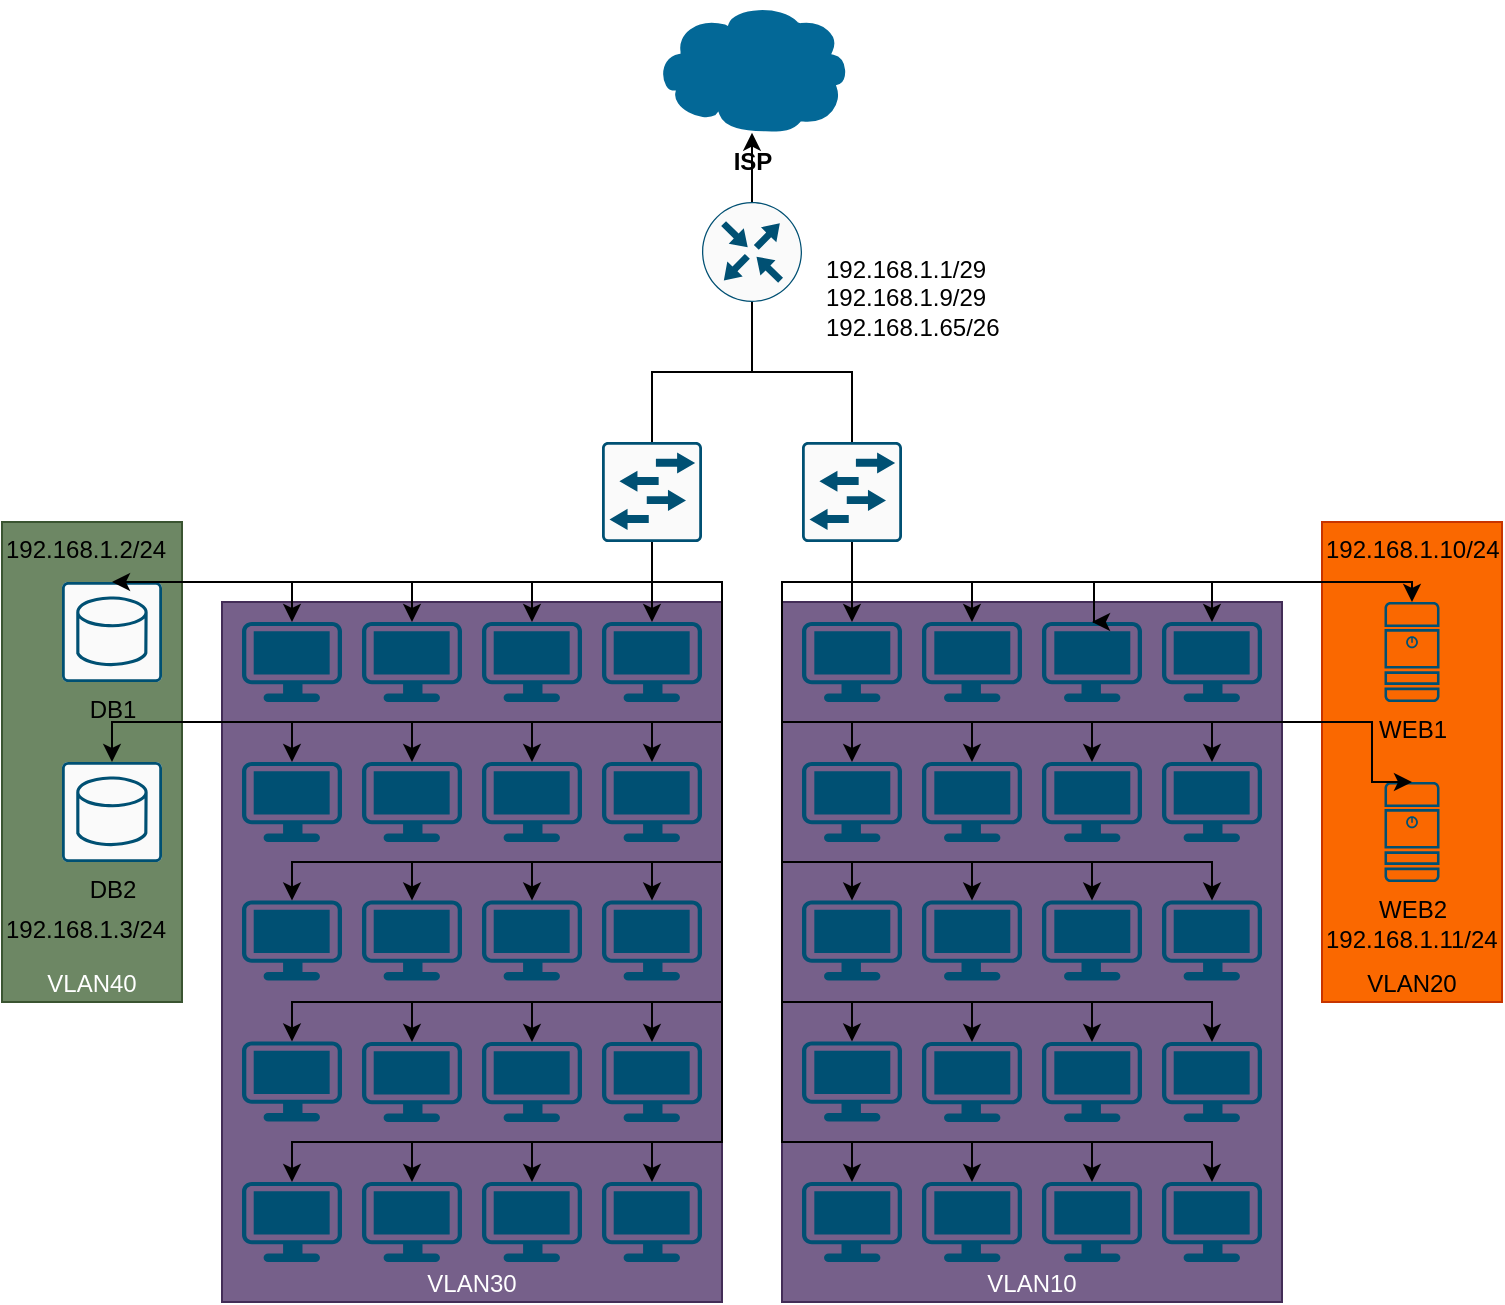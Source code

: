 <mxfile version="24.8.6">
  <diagram name="Страница — 1" id="IFkf7Dg4jp8gj-BHcVzv">
    <mxGraphModel dx="1404" dy="765" grid="1" gridSize="10" guides="1" tooltips="1" connect="1" arrows="1" fold="1" page="1" pageScale="1" pageWidth="827" pageHeight="1169" math="0" shadow="0">
      <root>
        <mxCell id="0" />
        <mxCell id="1" parent="0" />
        <mxCell id="8YlUr7RpTHdSahh0esPy-141" value="&lt;div&gt;&lt;br&gt;&lt;/div&gt;&lt;div&gt;&lt;br&gt;&lt;/div&gt;&lt;div&gt;&lt;br&gt;&lt;/div&gt;&lt;div&gt;VLAN30&lt;br&gt;&lt;/div&gt;" style="whiteSpace=wrap;html=1;fillColor=#76608a;strokeColor=#432D57;fontColor=#ffffff;verticalAlign=bottom;" vertex="1" parent="1">
          <mxGeometry x="140" y="450" width="250" height="350" as="geometry" />
        </mxCell>
        <mxCell id="8YlUr7RpTHdSahh0esPy-138" value="&lt;div&gt;&lt;br&gt;&lt;/div&gt;&lt;div&gt;&lt;br&gt;&lt;/div&gt;&lt;div&gt;&lt;br&gt;&lt;/div&gt;&lt;div&gt;VLAN10&lt;br&gt;&lt;/div&gt;" style="whiteSpace=wrap;html=1;fillColor=#76608a;strokeColor=#432D57;fontColor=#ffffff;verticalAlign=bottom;" vertex="1" parent="1">
          <mxGeometry x="420" y="450" width="250" height="350" as="geometry" />
        </mxCell>
        <mxCell id="8YlUr7RpTHdSahh0esPy-137" value="&lt;div&gt;&lt;br&gt;&lt;/div&gt;&lt;div&gt;&lt;br&gt;&lt;/div&gt;&lt;div&gt;&lt;br&gt;&lt;/div&gt;&lt;div&gt;VLAN40&lt;br&gt;&lt;/div&gt;" style="whiteSpace=wrap;html=1;fillColor=#6d8764;strokeColor=#3A5431;fontColor=#ffffff;verticalAlign=bottom;" vertex="1" parent="1">
          <mxGeometry x="30" y="410" width="90" height="240" as="geometry" />
        </mxCell>
        <mxCell id="8YlUr7RpTHdSahh0esPy-133" value="&lt;div&gt;&lt;br&gt;&lt;/div&gt;&lt;div&gt;&lt;br&gt;&lt;/div&gt;&lt;div&gt;&lt;br&gt;&lt;/div&gt;&lt;div&gt;VLAN20&lt;br&gt;&lt;/div&gt;" style="whiteSpace=wrap;html=1;fillColor=#fa6800;strokeColor=#C73500;fontColor=#000000;verticalAlign=bottom;" vertex="1" parent="1">
          <mxGeometry x="690" y="410" width="90" height="240" as="geometry" />
        </mxCell>
        <mxCell id="8YlUr7RpTHdSahh0esPy-1" value="" style="sketch=0;points=[[0.015,0.015,0],[0.985,0.015,0],[0.985,0.985,0],[0.015,0.985,0],[0.25,0,0],[0.5,0,0],[0.75,0,0],[1,0.25,0],[1,0.5,0],[1,0.75,0],[0.75,1,0],[0.5,1,0],[0.25,1,0],[0,0.75,0],[0,0.5,0],[0,0.25,0]];verticalLabelPosition=bottom;html=1;verticalAlign=top;aspect=fixed;align=center;pointerEvents=1;shape=mxgraph.cisco19.rect;prIcon=l2_switch;fillColor=#FAFAFA;strokeColor=#005073;" vertex="1" parent="1">
          <mxGeometry x="330" y="370" width="50" height="50" as="geometry" />
        </mxCell>
        <mxCell id="8YlUr7RpTHdSahh0esPy-3" value="" style="sketch=0;points=[[0.5,0,0],[1,0.5,0],[0.5,1,0],[0,0.5,0],[0.145,0.145,0],[0.856,0.145,0],[0.855,0.856,0],[0.145,0.855,0]];verticalLabelPosition=bottom;html=1;verticalAlign=top;aspect=fixed;align=center;pointerEvents=1;shape=mxgraph.cisco19.rect;prIcon=router;fillColor=#FAFAFA;strokeColor=#005073;" vertex="1" parent="1">
          <mxGeometry x="380" y="250" width="50" height="50" as="geometry" />
        </mxCell>
        <mxCell id="8YlUr7RpTHdSahh0esPy-4" value="DB2" style="sketch=0;points=[[0.015,0.015,0],[0.985,0.015,0],[0.985,0.985,0],[0.015,0.985,0],[0.25,0,0],[0.5,0,0],[0.75,0,0],[1,0.25,0],[1,0.5,0],[1,0.75,0],[0.75,1,0],[0.5,1,0],[0.25,1,0],[0,0.75,0],[0,0.5,0],[0,0.25,0]];verticalLabelPosition=bottom;html=1;verticalAlign=top;aspect=fixed;align=center;pointerEvents=1;shape=mxgraph.cisco19.rect;prIcon=database_relational;fillColor=#FAFAFA;strokeColor=#005073;" vertex="1" parent="1">
          <mxGeometry x="60" y="530" width="50" height="50" as="geometry" />
        </mxCell>
        <mxCell id="8YlUr7RpTHdSahh0esPy-5" value="DB1" style="sketch=0;points=[[0.015,0.015,0],[0.985,0.015,0],[0.985,0.985,0],[0.015,0.985,0],[0.25,0,0],[0.5,0,0],[0.75,0,0],[1,0.25,0],[1,0.5,0],[1,0.75,0],[0.75,1,0],[0.5,1,0],[0.25,1,0],[0,0.75,0],[0,0.5,0],[0,0.25,0]];verticalLabelPosition=bottom;html=1;verticalAlign=top;aspect=fixed;align=center;pointerEvents=1;shape=mxgraph.cisco19.rect;prIcon=database_relational;fillColor=#FAFAFA;strokeColor=#005073;" vertex="1" parent="1">
          <mxGeometry x="60" y="440" width="50" height="50" as="geometry" />
        </mxCell>
        <mxCell id="8YlUr7RpTHdSahh0esPy-6" value="WEB1" style="sketch=0;points=[[0.015,0.015,0],[0.985,0.015,0],[0.985,0.985,0],[0.015,0.985,0],[0.25,0,0],[0.5,0,0],[0.75,0,0],[1,0.25,0],[1,0.5,0],[1,0.75,0],[0.75,1,0],[0.5,1,0],[0.25,1,0],[0,0.75,0],[0,0.5,0],[0,0.25,0]];verticalLabelPosition=bottom;html=1;verticalAlign=top;aspect=fixed;align=center;pointerEvents=1;shape=mxgraph.cisco19.server;fillColor=#005073;strokeColor=none;" vertex="1" parent="1">
          <mxGeometry x="721.25" y="450" width="27.5" height="50" as="geometry" />
        </mxCell>
        <mxCell id="8YlUr7RpTHdSahh0esPy-7" value="WEB2" style="sketch=0;points=[[0.015,0.015,0],[0.985,0.015,0],[0.985,0.985,0],[0.015,0.985,0],[0.25,0,0],[0.5,0,0],[0.75,0,0],[1,0.25,0],[1,0.5,0],[1,0.75,0],[0.75,1,0],[0.5,1,0],[0.25,1,0],[0,0.75,0],[0,0.5,0],[0,0.25,0]];verticalLabelPosition=bottom;html=1;verticalAlign=top;aspect=fixed;align=center;pointerEvents=1;shape=mxgraph.cisco19.server;fillColor=#005073;strokeColor=none;" vertex="1" parent="1">
          <mxGeometry x="721.25" y="540" width="27.5" height="50" as="geometry" />
        </mxCell>
        <mxCell id="8YlUr7RpTHdSahh0esPy-8" value="" style="points=[[0.03,0.03,0],[0.5,0,0],[0.97,0.03,0],[1,0.4,0],[0.97,0.745,0],[0.5,1,0],[0.03,0.745,0],[0,0.4,0]];verticalLabelPosition=bottom;sketch=0;html=1;verticalAlign=top;aspect=fixed;align=center;pointerEvents=1;shape=mxgraph.cisco19.workstation;fillColor=#005073;strokeColor=none;" vertex="1" parent="1">
          <mxGeometry x="330" y="460" width="50" height="40" as="geometry" />
        </mxCell>
        <mxCell id="8YlUr7RpTHdSahh0esPy-9" value="" style="points=[[0.03,0.03,0],[0.5,0,0],[0.97,0.03,0],[1,0.4,0],[0.97,0.745,0],[0.5,1,0],[0.03,0.745,0],[0,0.4,0]];verticalLabelPosition=bottom;sketch=0;html=1;verticalAlign=top;aspect=fixed;align=center;pointerEvents=1;shape=mxgraph.cisco19.workstation;fillColor=#005073;strokeColor=none;" vertex="1" parent="1">
          <mxGeometry x="330" y="530" width="50" height="40" as="geometry" />
        </mxCell>
        <mxCell id="8YlUr7RpTHdSahh0esPy-10" value="" style="points=[[0.03,0.03,0],[0.5,0,0],[0.97,0.03,0],[1,0.4,0],[0.97,0.745,0],[0.5,1,0],[0.03,0.745,0],[0,0.4,0]];verticalLabelPosition=bottom;sketch=0;html=1;verticalAlign=top;aspect=fixed;align=center;pointerEvents=1;shape=mxgraph.cisco19.workstation;fillColor=#005073;strokeColor=none;" vertex="1" parent="1">
          <mxGeometry x="330" y="599.25" width="50" height="40" as="geometry" />
        </mxCell>
        <mxCell id="8YlUr7RpTHdSahh0esPy-11" value="" style="points=[[0.03,0.03,0],[0.5,0,0],[0.97,0.03,0],[1,0.4,0],[0.97,0.745,0],[0.5,1,0],[0.03,0.745,0],[0,0.4,0]];verticalLabelPosition=bottom;sketch=0;html=1;verticalAlign=top;aspect=fixed;align=center;pointerEvents=1;shape=mxgraph.cisco19.workstation;fillColor=#005073;strokeColor=none;" vertex="1" parent="1">
          <mxGeometry x="330" y="670" width="50" height="40" as="geometry" />
        </mxCell>
        <mxCell id="8YlUr7RpTHdSahh0esPy-12" value="" style="points=[[0.03,0.03,0],[0.5,0,0],[0.97,0.03,0],[1,0.4,0],[0.97,0.745,0],[0.5,1,0],[0.03,0.745,0],[0,0.4,0]];verticalLabelPosition=bottom;sketch=0;html=1;verticalAlign=top;aspect=fixed;align=center;pointerEvents=1;shape=mxgraph.cisco19.workstation;fillColor=#005073;strokeColor=none;" vertex="1" parent="1">
          <mxGeometry x="270" y="460" width="50" height="40" as="geometry" />
        </mxCell>
        <mxCell id="8YlUr7RpTHdSahh0esPy-13" value="" style="points=[[0.03,0.03,0],[0.5,0,0],[0.97,0.03,0],[1,0.4,0],[0.97,0.745,0],[0.5,1,0],[0.03,0.745,0],[0,0.4,0]];verticalLabelPosition=bottom;sketch=0;html=1;verticalAlign=top;aspect=fixed;align=center;pointerEvents=1;shape=mxgraph.cisco19.workstation;fillColor=#005073;strokeColor=none;" vertex="1" parent="1">
          <mxGeometry x="270" y="530" width="50" height="40" as="geometry" />
        </mxCell>
        <mxCell id="8YlUr7RpTHdSahh0esPy-14" value="" style="points=[[0.03,0.03,0],[0.5,0,0],[0.97,0.03,0],[1,0.4,0],[0.97,0.745,0],[0.5,1,0],[0.03,0.745,0],[0,0.4,0]];verticalLabelPosition=bottom;sketch=0;html=1;verticalAlign=top;aspect=fixed;align=center;pointerEvents=1;shape=mxgraph.cisco19.workstation;fillColor=#005073;strokeColor=none;" vertex="1" parent="1">
          <mxGeometry x="270" y="599.25" width="50" height="40" as="geometry" />
        </mxCell>
        <mxCell id="8YlUr7RpTHdSahh0esPy-15" value="" style="points=[[0.03,0.03,0],[0.5,0,0],[0.97,0.03,0],[1,0.4,0],[0.97,0.745,0],[0.5,1,0],[0.03,0.745,0],[0,0.4,0]];verticalLabelPosition=bottom;sketch=0;html=1;verticalAlign=top;aspect=fixed;align=center;pointerEvents=1;shape=mxgraph.cisco19.workstation;fillColor=#005073;strokeColor=none;" vertex="1" parent="1">
          <mxGeometry x="270" y="670" width="50" height="40" as="geometry" />
        </mxCell>
        <mxCell id="8YlUr7RpTHdSahh0esPy-16" value="" style="points=[[0.03,0.03,0],[0.5,0,0],[0.97,0.03,0],[1,0.4,0],[0.97,0.745,0],[0.5,1,0],[0.03,0.745,0],[0,0.4,0]];verticalLabelPosition=bottom;sketch=0;html=1;verticalAlign=top;aspect=fixed;align=center;pointerEvents=1;shape=mxgraph.cisco19.workstation;fillColor=#005073;strokeColor=none;" vertex="1" parent="1">
          <mxGeometry x="210" y="460" width="50" height="40" as="geometry" />
        </mxCell>
        <mxCell id="8YlUr7RpTHdSahh0esPy-17" value="" style="points=[[0.03,0.03,0],[0.5,0,0],[0.97,0.03,0],[1,0.4,0],[0.97,0.745,0],[0.5,1,0],[0.03,0.745,0],[0,0.4,0]];verticalLabelPosition=bottom;sketch=0;html=1;verticalAlign=top;aspect=fixed;align=center;pointerEvents=1;shape=mxgraph.cisco19.workstation;fillColor=#005073;strokeColor=none;" vertex="1" parent="1">
          <mxGeometry x="210" y="530" width="50" height="40" as="geometry" />
        </mxCell>
        <mxCell id="8YlUr7RpTHdSahh0esPy-18" value="" style="points=[[0.03,0.03,0],[0.5,0,0],[0.97,0.03,0],[1,0.4,0],[0.97,0.745,0],[0.5,1,0],[0.03,0.745,0],[0,0.4,0]];verticalLabelPosition=bottom;sketch=0;html=1;verticalAlign=top;aspect=fixed;align=center;pointerEvents=1;shape=mxgraph.cisco19.workstation;fillColor=#005073;strokeColor=none;" vertex="1" parent="1">
          <mxGeometry x="210" y="599.25" width="50" height="40" as="geometry" />
        </mxCell>
        <mxCell id="8YlUr7RpTHdSahh0esPy-19" value="" style="points=[[0.03,0.03,0],[0.5,0,0],[0.97,0.03,0],[1,0.4,0],[0.97,0.745,0],[0.5,1,0],[0.03,0.745,0],[0,0.4,0]];verticalLabelPosition=bottom;sketch=0;html=1;verticalAlign=top;aspect=fixed;align=center;pointerEvents=1;shape=mxgraph.cisco19.workstation;fillColor=#005073;strokeColor=none;" vertex="1" parent="1">
          <mxGeometry x="210" y="670" width="50" height="40" as="geometry" />
        </mxCell>
        <mxCell id="8YlUr7RpTHdSahh0esPy-20" value="" style="points=[[0.03,0.03,0],[0.5,0,0],[0.97,0.03,0],[1,0.4,0],[0.97,0.745,0],[0.5,1,0],[0.03,0.745,0],[0,0.4,0]];verticalLabelPosition=bottom;sketch=0;html=1;verticalAlign=top;aspect=fixed;align=center;pointerEvents=1;shape=mxgraph.cisco19.workstation;fillColor=#005073;strokeColor=none;" vertex="1" parent="1">
          <mxGeometry x="330" y="740" width="50" height="40" as="geometry" />
        </mxCell>
        <mxCell id="8YlUr7RpTHdSahh0esPy-21" value="" style="points=[[0.03,0.03,0],[0.5,0,0],[0.97,0.03,0],[1,0.4,0],[0.97,0.745,0],[0.5,1,0],[0.03,0.745,0],[0,0.4,0]];verticalLabelPosition=bottom;sketch=0;html=1;verticalAlign=top;aspect=fixed;align=center;pointerEvents=1;shape=mxgraph.cisco19.workstation;fillColor=#005073;strokeColor=none;" vertex="1" parent="1">
          <mxGeometry x="150" y="530" width="50" height="40" as="geometry" />
        </mxCell>
        <mxCell id="8YlUr7RpTHdSahh0esPy-24" value="" style="points=[[0.03,0.03,0],[0.5,0,0],[0.97,0.03,0],[1,0.4,0],[0.97,0.745,0],[0.5,1,0],[0.03,0.745,0],[0,0.4,0]];verticalLabelPosition=bottom;sketch=0;html=1;verticalAlign=top;aspect=fixed;align=center;pointerEvents=1;shape=mxgraph.cisco19.workstation;fillColor=#005073;strokeColor=none;" vertex="1" parent="1">
          <mxGeometry x="270" y="740" width="50" height="40" as="geometry" />
        </mxCell>
        <mxCell id="8YlUr7RpTHdSahh0esPy-25" value="" style="points=[[0.03,0.03,0],[0.5,0,0],[0.97,0.03,0],[1,0.4,0],[0.97,0.745,0],[0.5,1,0],[0.03,0.745,0],[0,0.4,0]];verticalLabelPosition=bottom;sketch=0;html=1;verticalAlign=top;aspect=fixed;align=center;pointerEvents=1;shape=mxgraph.cisco19.workstation;fillColor=#005073;strokeColor=none;" vertex="1" parent="1">
          <mxGeometry x="150" y="599.25" width="50" height="40" as="geometry" />
        </mxCell>
        <mxCell id="8YlUr7RpTHdSahh0esPy-26" value="" style="points=[[0.03,0.03,0],[0.5,0,0],[0.97,0.03,0],[1,0.4,0],[0.97,0.745,0],[0.5,1,0],[0.03,0.745,0],[0,0.4,0]];verticalLabelPosition=bottom;sketch=0;html=1;verticalAlign=top;aspect=fixed;align=center;pointerEvents=1;shape=mxgraph.cisco19.workstation;fillColor=#005073;strokeColor=none;" vertex="1" parent="1">
          <mxGeometry x="150" y="669.75" width="50" height="40" as="geometry" />
        </mxCell>
        <mxCell id="8YlUr7RpTHdSahh0esPy-28" value="" style="points=[[0.03,0.03,0],[0.5,0,0],[0.97,0.03,0],[1,0.4,0],[0.97,0.745,0],[0.5,1,0],[0.03,0.745,0],[0,0.4,0]];verticalLabelPosition=bottom;sketch=0;html=1;verticalAlign=top;aspect=fixed;align=center;pointerEvents=1;shape=mxgraph.cisco19.workstation;fillColor=#005073;strokeColor=none;" vertex="1" parent="1">
          <mxGeometry x="210" y="740" width="50" height="40" as="geometry" />
        </mxCell>
        <mxCell id="8YlUr7RpTHdSahh0esPy-29" value="" style="points=[[0.03,0.03,0],[0.5,0,0],[0.97,0.03,0],[1,0.4,0],[0.97,0.745,0],[0.5,1,0],[0.03,0.745,0],[0,0.4,0]];verticalLabelPosition=bottom;sketch=0;html=1;verticalAlign=top;aspect=fixed;align=center;pointerEvents=1;shape=mxgraph.cisco19.workstation;fillColor=#005073;strokeColor=none;" vertex="1" parent="1">
          <mxGeometry x="150" y="460" width="50" height="40" as="geometry" />
        </mxCell>
        <mxCell id="8YlUr7RpTHdSahh0esPy-30" value="" style="points=[[0.03,0.03,0],[0.5,0,0],[0.97,0.03,0],[1,0.4,0],[0.97,0.745,0],[0.5,1,0],[0.03,0.745,0],[0,0.4,0]];verticalLabelPosition=bottom;sketch=0;html=1;verticalAlign=top;aspect=fixed;align=center;pointerEvents=1;shape=mxgraph.cisco19.workstation;fillColor=#005073;strokeColor=none;" vertex="1" parent="1">
          <mxGeometry x="150" y="740" width="50" height="40" as="geometry" />
        </mxCell>
        <mxCell id="8YlUr7RpTHdSahh0esPy-52" style="edgeStyle=orthogonalEdgeStyle;rounded=0;orthogonalLoop=1;jettySize=auto;html=1;exitX=0.5;exitY=0;exitDx=0;exitDy=0;exitPerimeter=0;entryX=0.5;entryY=1;entryDx=0;entryDy=0;entryPerimeter=0;endArrow=none;endFill=0;" edge="1" parent="1" source="8YlUr7RpTHdSahh0esPy-1" target="8YlUr7RpTHdSahh0esPy-3">
          <mxGeometry relative="1" as="geometry" />
        </mxCell>
        <mxCell id="8YlUr7RpTHdSahh0esPy-54" style="edgeStyle=orthogonalEdgeStyle;rounded=0;orthogonalLoop=1;jettySize=auto;html=1;exitX=0.5;exitY=1;exitDx=0;exitDy=0;exitPerimeter=0;entryX=0.5;entryY=0;entryDx=0;entryDy=0;entryPerimeter=0;" edge="1" parent="1" source="8YlUr7RpTHdSahh0esPy-1" target="8YlUr7RpTHdSahh0esPy-8">
          <mxGeometry relative="1" as="geometry" />
        </mxCell>
        <mxCell id="8YlUr7RpTHdSahh0esPy-55" style="edgeStyle=orthogonalEdgeStyle;rounded=0;orthogonalLoop=1;jettySize=auto;html=1;exitX=0.5;exitY=1;exitDx=0;exitDy=0;exitPerimeter=0;entryX=0.5;entryY=0;entryDx=0;entryDy=0;entryPerimeter=0;" edge="1" parent="1" source="8YlUr7RpTHdSahh0esPy-1" target="8YlUr7RpTHdSahh0esPy-12">
          <mxGeometry relative="1" as="geometry" />
        </mxCell>
        <mxCell id="8YlUr7RpTHdSahh0esPy-56" style="edgeStyle=orthogonalEdgeStyle;rounded=0;orthogonalLoop=1;jettySize=auto;html=1;exitX=0.5;exitY=1;exitDx=0;exitDy=0;exitPerimeter=0;entryX=0.5;entryY=0;entryDx=0;entryDy=0;entryPerimeter=0;" edge="1" parent="1" source="8YlUr7RpTHdSahh0esPy-1" target="8YlUr7RpTHdSahh0esPy-16">
          <mxGeometry relative="1" as="geometry" />
        </mxCell>
        <mxCell id="8YlUr7RpTHdSahh0esPy-57" style="edgeStyle=orthogonalEdgeStyle;rounded=0;orthogonalLoop=1;jettySize=auto;html=1;exitX=0.5;exitY=1;exitDx=0;exitDy=0;exitPerimeter=0;entryX=0.5;entryY=0;entryDx=0;entryDy=0;entryPerimeter=0;" edge="1" parent="1" source="8YlUr7RpTHdSahh0esPy-1" target="8YlUr7RpTHdSahh0esPy-9">
          <mxGeometry relative="1" as="geometry">
            <Array as="points">
              <mxPoint x="355" y="440" />
              <mxPoint x="390" y="440" />
              <mxPoint x="390" y="510" />
              <mxPoint x="355" y="510" />
            </Array>
          </mxGeometry>
        </mxCell>
        <mxCell id="8YlUr7RpTHdSahh0esPy-58" style="edgeStyle=orthogonalEdgeStyle;rounded=0;orthogonalLoop=1;jettySize=auto;html=1;exitX=0.5;exitY=1;exitDx=0;exitDy=0;exitPerimeter=0;entryX=0.5;entryY=0;entryDx=0;entryDy=0;entryPerimeter=0;" edge="1" parent="1" source="8YlUr7RpTHdSahh0esPy-1" target="8YlUr7RpTHdSahh0esPy-13">
          <mxGeometry relative="1" as="geometry">
            <Array as="points">
              <mxPoint x="355" y="440" />
              <mxPoint x="390" y="440" />
              <mxPoint x="390" y="510" />
              <mxPoint x="295" y="510" />
            </Array>
          </mxGeometry>
        </mxCell>
        <mxCell id="8YlUr7RpTHdSahh0esPy-59" style="edgeStyle=orthogonalEdgeStyle;rounded=0;orthogonalLoop=1;jettySize=auto;html=1;exitX=0.5;exitY=1;exitDx=0;exitDy=0;exitPerimeter=0;entryX=0.5;entryY=0;entryDx=0;entryDy=0;entryPerimeter=0;" edge="1" parent="1" source="8YlUr7RpTHdSahh0esPy-1" target="8YlUr7RpTHdSahh0esPy-29">
          <mxGeometry relative="1" as="geometry" />
        </mxCell>
        <mxCell id="8YlUr7RpTHdSahh0esPy-60" style="edgeStyle=orthogonalEdgeStyle;rounded=0;orthogonalLoop=1;jettySize=auto;html=1;exitX=0.5;exitY=1;exitDx=0;exitDy=0;exitPerimeter=0;entryX=0.5;entryY=0;entryDx=0;entryDy=0;entryPerimeter=0;" edge="1" parent="1" source="8YlUr7RpTHdSahh0esPy-1" target="8YlUr7RpTHdSahh0esPy-17">
          <mxGeometry relative="1" as="geometry">
            <Array as="points">
              <mxPoint x="355" y="440" />
              <mxPoint x="390" y="440" />
              <mxPoint x="390" y="510" />
              <mxPoint x="235" y="510" />
            </Array>
          </mxGeometry>
        </mxCell>
        <mxCell id="8YlUr7RpTHdSahh0esPy-61" style="edgeStyle=orthogonalEdgeStyle;rounded=0;orthogonalLoop=1;jettySize=auto;html=1;exitX=0.5;exitY=1;exitDx=0;exitDy=0;exitPerimeter=0;entryX=0.5;entryY=0;entryDx=0;entryDy=0;entryPerimeter=0;" edge="1" parent="1" source="8YlUr7RpTHdSahh0esPy-1" target="8YlUr7RpTHdSahh0esPy-21">
          <mxGeometry relative="1" as="geometry">
            <Array as="points">
              <mxPoint x="355" y="440" />
              <mxPoint x="390" y="440" />
              <mxPoint x="390" y="510" />
              <mxPoint x="175" y="510" />
            </Array>
          </mxGeometry>
        </mxCell>
        <mxCell id="8YlUr7RpTHdSahh0esPy-62" style="edgeStyle=orthogonalEdgeStyle;rounded=0;orthogonalLoop=1;jettySize=auto;html=1;exitX=0.5;exitY=1;exitDx=0;exitDy=0;exitPerimeter=0;entryX=0.5;entryY=0;entryDx=0;entryDy=0;entryPerimeter=0;" edge="1" parent="1" source="8YlUr7RpTHdSahh0esPy-1" target="8YlUr7RpTHdSahh0esPy-10">
          <mxGeometry relative="1" as="geometry">
            <Array as="points">
              <mxPoint x="355" y="440" />
              <mxPoint x="390" y="440" />
              <mxPoint x="390" y="580" />
              <mxPoint x="355" y="580" />
            </Array>
          </mxGeometry>
        </mxCell>
        <mxCell id="8YlUr7RpTHdSahh0esPy-63" style="edgeStyle=orthogonalEdgeStyle;rounded=0;orthogonalLoop=1;jettySize=auto;html=1;exitX=0.5;exitY=1;exitDx=0;exitDy=0;exitPerimeter=0;entryX=0.5;entryY=0;entryDx=0;entryDy=0;entryPerimeter=0;" edge="1" parent="1" source="8YlUr7RpTHdSahh0esPy-1" target="8YlUr7RpTHdSahh0esPy-14">
          <mxGeometry relative="1" as="geometry">
            <Array as="points">
              <mxPoint x="355" y="440" />
              <mxPoint x="390" y="440" />
              <mxPoint x="390" y="580" />
              <mxPoint x="295" y="580" />
            </Array>
          </mxGeometry>
        </mxCell>
        <mxCell id="8YlUr7RpTHdSahh0esPy-64" style="edgeStyle=orthogonalEdgeStyle;rounded=0;orthogonalLoop=1;jettySize=auto;html=1;exitX=0.5;exitY=1;exitDx=0;exitDy=0;exitPerimeter=0;entryX=0.5;entryY=0;entryDx=0;entryDy=0;entryPerimeter=0;" edge="1" parent="1" source="8YlUr7RpTHdSahh0esPy-1" target="8YlUr7RpTHdSahh0esPy-18">
          <mxGeometry relative="1" as="geometry">
            <Array as="points">
              <mxPoint x="355" y="440" />
              <mxPoint x="390" y="440" />
              <mxPoint x="390" y="580" />
              <mxPoint x="235" y="580" />
            </Array>
          </mxGeometry>
        </mxCell>
        <mxCell id="8YlUr7RpTHdSahh0esPy-65" style="edgeStyle=orthogonalEdgeStyle;rounded=0;orthogonalLoop=1;jettySize=auto;html=1;exitX=0.5;exitY=1;exitDx=0;exitDy=0;exitPerimeter=0;entryX=0.5;entryY=0;entryDx=0;entryDy=0;entryPerimeter=0;" edge="1" parent="1" source="8YlUr7RpTHdSahh0esPy-1" target="8YlUr7RpTHdSahh0esPy-25">
          <mxGeometry relative="1" as="geometry">
            <Array as="points">
              <mxPoint x="355" y="440" />
              <mxPoint x="390" y="440" />
              <mxPoint x="390" y="580" />
              <mxPoint x="175" y="580" />
            </Array>
          </mxGeometry>
        </mxCell>
        <mxCell id="8YlUr7RpTHdSahh0esPy-66" style="edgeStyle=orthogonalEdgeStyle;rounded=0;orthogonalLoop=1;jettySize=auto;html=1;entryX=0.5;entryY=0;entryDx=0;entryDy=0;entryPerimeter=0;" edge="1" parent="1" source="8YlUr7RpTHdSahh0esPy-1" target="8YlUr7RpTHdSahh0esPy-11">
          <mxGeometry relative="1" as="geometry">
            <Array as="points">
              <mxPoint x="355" y="440" />
              <mxPoint x="390" y="440" />
              <mxPoint x="390" y="650" />
              <mxPoint x="355" y="650" />
            </Array>
          </mxGeometry>
        </mxCell>
        <mxCell id="8YlUr7RpTHdSahh0esPy-67" style="edgeStyle=orthogonalEdgeStyle;rounded=0;orthogonalLoop=1;jettySize=auto;html=1;exitX=0.5;exitY=1;exitDx=0;exitDy=0;exitPerimeter=0;entryX=0.5;entryY=0;entryDx=0;entryDy=0;entryPerimeter=0;" edge="1" parent="1" source="8YlUr7RpTHdSahh0esPy-1" target="8YlUr7RpTHdSahh0esPy-15">
          <mxGeometry relative="1" as="geometry">
            <Array as="points">
              <mxPoint x="355" y="440" />
              <mxPoint x="390" y="440" />
              <mxPoint x="390" y="650" />
              <mxPoint x="295" y="650" />
            </Array>
          </mxGeometry>
        </mxCell>
        <mxCell id="8YlUr7RpTHdSahh0esPy-70" style="edgeStyle=orthogonalEdgeStyle;rounded=0;orthogonalLoop=1;jettySize=auto;html=1;exitX=0.5;exitY=1;exitDx=0;exitDy=0;exitPerimeter=0;entryX=0.5;entryY=0;entryDx=0;entryDy=0;entryPerimeter=0;" edge="1" parent="1" source="8YlUr7RpTHdSahh0esPy-1" target="8YlUr7RpTHdSahh0esPy-19">
          <mxGeometry relative="1" as="geometry">
            <Array as="points">
              <mxPoint x="355" y="440" />
              <mxPoint x="390" y="440" />
              <mxPoint x="390" y="650" />
              <mxPoint x="235" y="650" />
            </Array>
          </mxGeometry>
        </mxCell>
        <mxCell id="8YlUr7RpTHdSahh0esPy-71" style="edgeStyle=orthogonalEdgeStyle;rounded=0;orthogonalLoop=1;jettySize=auto;html=1;exitX=0.5;exitY=1;exitDx=0;exitDy=0;exitPerimeter=0;entryX=0.5;entryY=0;entryDx=0;entryDy=0;entryPerimeter=0;" edge="1" parent="1" source="8YlUr7RpTHdSahh0esPy-1" target="8YlUr7RpTHdSahh0esPy-26">
          <mxGeometry relative="1" as="geometry">
            <Array as="points">
              <mxPoint x="355" y="440" />
              <mxPoint x="390" y="440" />
              <mxPoint x="390" y="650" />
              <mxPoint x="175" y="650" />
            </Array>
          </mxGeometry>
        </mxCell>
        <mxCell id="8YlUr7RpTHdSahh0esPy-72" style="edgeStyle=orthogonalEdgeStyle;rounded=0;orthogonalLoop=1;jettySize=auto;html=1;exitX=0.5;exitY=1;exitDx=0;exitDy=0;exitPerimeter=0;entryX=0.5;entryY=0;entryDx=0;entryDy=0;entryPerimeter=0;" edge="1" parent="1" source="8YlUr7RpTHdSahh0esPy-1" target="8YlUr7RpTHdSahh0esPy-20">
          <mxGeometry relative="1" as="geometry">
            <Array as="points">
              <mxPoint x="355" y="440" />
              <mxPoint x="390" y="440" />
              <mxPoint x="390" y="720" />
              <mxPoint x="355" y="720" />
            </Array>
          </mxGeometry>
        </mxCell>
        <mxCell id="8YlUr7RpTHdSahh0esPy-73" style="edgeStyle=orthogonalEdgeStyle;rounded=0;orthogonalLoop=1;jettySize=auto;html=1;exitX=0.5;exitY=1;exitDx=0;exitDy=0;exitPerimeter=0;entryX=0.5;entryY=0;entryDx=0;entryDy=0;entryPerimeter=0;" edge="1" parent="1" source="8YlUr7RpTHdSahh0esPy-1" target="8YlUr7RpTHdSahh0esPy-24">
          <mxGeometry relative="1" as="geometry">
            <Array as="points">
              <mxPoint x="355" y="440" />
              <mxPoint x="390" y="440" />
              <mxPoint x="390" y="720" />
              <mxPoint x="295" y="720" />
            </Array>
          </mxGeometry>
        </mxCell>
        <mxCell id="8YlUr7RpTHdSahh0esPy-74" style="edgeStyle=orthogonalEdgeStyle;rounded=0;orthogonalLoop=1;jettySize=auto;html=1;exitX=0.5;exitY=1;exitDx=0;exitDy=0;exitPerimeter=0;entryX=0.5;entryY=0;entryDx=0;entryDy=0;entryPerimeter=0;" edge="1" parent="1" source="8YlUr7RpTHdSahh0esPy-1" target="8YlUr7RpTHdSahh0esPy-28">
          <mxGeometry relative="1" as="geometry">
            <Array as="points">
              <mxPoint x="355" y="440" />
              <mxPoint x="390" y="440" />
              <mxPoint x="390" y="720" />
              <mxPoint x="235" y="720" />
            </Array>
          </mxGeometry>
        </mxCell>
        <mxCell id="8YlUr7RpTHdSahh0esPy-75" style="edgeStyle=orthogonalEdgeStyle;rounded=0;orthogonalLoop=1;jettySize=auto;html=1;exitX=0.5;exitY=1;exitDx=0;exitDy=0;exitPerimeter=0;entryX=0.5;entryY=0;entryDx=0;entryDy=0;entryPerimeter=0;" edge="1" parent="1" source="8YlUr7RpTHdSahh0esPy-1" target="8YlUr7RpTHdSahh0esPy-30">
          <mxGeometry relative="1" as="geometry">
            <Array as="points">
              <mxPoint x="355" y="440" />
              <mxPoint x="390" y="440" />
              <mxPoint x="390" y="720" />
              <mxPoint x="175" y="720" />
            </Array>
          </mxGeometry>
        </mxCell>
        <mxCell id="8YlUr7RpTHdSahh0esPy-76" value="" style="sketch=0;points=[[0.015,0.015,0],[0.985,0.015,0],[0.985,0.985,0],[0.015,0.985,0],[0.25,0,0],[0.5,0,0],[0.75,0,0],[1,0.25,0],[1,0.5,0],[1,0.75,0],[0.75,1,0],[0.5,1,0],[0.25,1,0],[0,0.75,0],[0,0.5,0],[0,0.25,0]];verticalLabelPosition=bottom;html=1;verticalAlign=top;aspect=fixed;align=center;pointerEvents=1;shape=mxgraph.cisco19.rect;prIcon=l2_switch;fillColor=#FAFAFA;strokeColor=#005073;" vertex="1" parent="1">
          <mxGeometry x="430" y="370" width="50" height="50" as="geometry" />
        </mxCell>
        <mxCell id="8YlUr7RpTHdSahh0esPy-77" value="" style="points=[[0.03,0.03,0],[0.5,0,0],[0.97,0.03,0],[1,0.4,0],[0.97,0.745,0],[0.5,1,0],[0.03,0.745,0],[0,0.4,0]];verticalLabelPosition=bottom;sketch=0;html=1;verticalAlign=top;aspect=fixed;align=center;pointerEvents=1;shape=mxgraph.cisco19.workstation;fillColor=#005073;strokeColor=none;" vertex="1" parent="1">
          <mxGeometry x="610" y="460" width="50" height="40" as="geometry" />
        </mxCell>
        <mxCell id="8YlUr7RpTHdSahh0esPy-78" value="" style="points=[[0.03,0.03,0],[0.5,0,0],[0.97,0.03,0],[1,0.4,0],[0.97,0.745,0],[0.5,1,0],[0.03,0.745,0],[0,0.4,0]];verticalLabelPosition=bottom;sketch=0;html=1;verticalAlign=top;aspect=fixed;align=center;pointerEvents=1;shape=mxgraph.cisco19.workstation;fillColor=#005073;strokeColor=none;" vertex="1" parent="1">
          <mxGeometry x="610" y="530" width="50" height="40" as="geometry" />
        </mxCell>
        <mxCell id="8YlUr7RpTHdSahh0esPy-79" value="" style="points=[[0.03,0.03,0],[0.5,0,0],[0.97,0.03,0],[1,0.4,0],[0.97,0.745,0],[0.5,1,0],[0.03,0.745,0],[0,0.4,0]];verticalLabelPosition=bottom;sketch=0;html=1;verticalAlign=top;aspect=fixed;align=center;pointerEvents=1;shape=mxgraph.cisco19.workstation;fillColor=#005073;strokeColor=none;" vertex="1" parent="1">
          <mxGeometry x="610" y="599.25" width="50" height="40" as="geometry" />
        </mxCell>
        <mxCell id="8YlUr7RpTHdSahh0esPy-80" value="" style="points=[[0.03,0.03,0],[0.5,0,0],[0.97,0.03,0],[1,0.4,0],[0.97,0.745,0],[0.5,1,0],[0.03,0.745,0],[0,0.4,0]];verticalLabelPosition=bottom;sketch=0;html=1;verticalAlign=top;aspect=fixed;align=center;pointerEvents=1;shape=mxgraph.cisco19.workstation;fillColor=#005073;strokeColor=none;" vertex="1" parent="1">
          <mxGeometry x="610" y="670" width="50" height="40" as="geometry" />
        </mxCell>
        <mxCell id="8YlUr7RpTHdSahh0esPy-81" value="" style="points=[[0.03,0.03,0],[0.5,0,0],[0.97,0.03,0],[1,0.4,0],[0.97,0.745,0],[0.5,1,0],[0.03,0.745,0],[0,0.4,0]];verticalLabelPosition=bottom;sketch=0;html=1;verticalAlign=top;aspect=fixed;align=center;pointerEvents=1;shape=mxgraph.cisco19.workstation;fillColor=#005073;strokeColor=none;flipH=1;" vertex="1" parent="1">
          <mxGeometry x="550" y="460" width="50" height="40" as="geometry" />
        </mxCell>
        <mxCell id="8YlUr7RpTHdSahh0esPy-82" value="" style="points=[[0.03,0.03,0],[0.5,0,0],[0.97,0.03,0],[1,0.4,0],[0.97,0.745,0],[0.5,1,0],[0.03,0.745,0],[0,0.4,0]];verticalLabelPosition=bottom;sketch=0;html=1;verticalAlign=top;aspect=fixed;align=center;pointerEvents=1;shape=mxgraph.cisco19.workstation;fillColor=#005073;strokeColor=none;flipH=1;" vertex="1" parent="1">
          <mxGeometry x="550" y="530" width="50" height="40" as="geometry" />
        </mxCell>
        <mxCell id="8YlUr7RpTHdSahh0esPy-83" value="" style="points=[[0.03,0.03,0],[0.5,0,0],[0.97,0.03,0],[1,0.4,0],[0.97,0.745,0],[0.5,1,0],[0.03,0.745,0],[0,0.4,0]];verticalLabelPosition=bottom;sketch=0;html=1;verticalAlign=top;aspect=fixed;align=center;pointerEvents=1;shape=mxgraph.cisco19.workstation;fillColor=#005073;strokeColor=none;flipH=1;" vertex="1" parent="1">
          <mxGeometry x="550" y="599.25" width="50" height="40" as="geometry" />
        </mxCell>
        <mxCell id="8YlUr7RpTHdSahh0esPy-84" value="" style="points=[[0.03,0.03,0],[0.5,0,0],[0.97,0.03,0],[1,0.4,0],[0.97,0.745,0],[0.5,1,0],[0.03,0.745,0],[0,0.4,0]];verticalLabelPosition=bottom;sketch=0;html=1;verticalAlign=top;aspect=fixed;align=center;pointerEvents=1;shape=mxgraph.cisco19.workstation;fillColor=#005073;strokeColor=none;flipH=1;" vertex="1" parent="1">
          <mxGeometry x="550" y="670" width="50" height="40" as="geometry" />
        </mxCell>
        <mxCell id="8YlUr7RpTHdSahh0esPy-85" value="" style="points=[[0.03,0.03,0],[0.5,0,0],[0.97,0.03,0],[1,0.4,0],[0.97,0.745,0],[0.5,1,0],[0.03,0.745,0],[0,0.4,0]];verticalLabelPosition=bottom;sketch=0;html=1;verticalAlign=top;aspect=fixed;align=center;pointerEvents=1;shape=mxgraph.cisco19.workstation;fillColor=#005073;strokeColor=none;flipH=1;" vertex="1" parent="1">
          <mxGeometry x="490" y="460" width="50" height="40" as="geometry" />
        </mxCell>
        <mxCell id="8YlUr7RpTHdSahh0esPy-86" value="" style="points=[[0.03,0.03,0],[0.5,0,0],[0.97,0.03,0],[1,0.4,0],[0.97,0.745,0],[0.5,1,0],[0.03,0.745,0],[0,0.4,0]];verticalLabelPosition=bottom;sketch=0;html=1;verticalAlign=top;aspect=fixed;align=center;pointerEvents=1;shape=mxgraph.cisco19.workstation;fillColor=#005073;strokeColor=none;flipH=1;" vertex="1" parent="1">
          <mxGeometry x="490" y="530" width="50" height="40" as="geometry" />
        </mxCell>
        <mxCell id="8YlUr7RpTHdSahh0esPy-87" value="" style="points=[[0.03,0.03,0],[0.5,0,0],[0.97,0.03,0],[1,0.4,0],[0.97,0.745,0],[0.5,1,0],[0.03,0.745,0],[0,0.4,0]];verticalLabelPosition=bottom;sketch=0;html=1;verticalAlign=top;aspect=fixed;align=center;pointerEvents=1;shape=mxgraph.cisco19.workstation;fillColor=#005073;strokeColor=none;flipH=1;" vertex="1" parent="1">
          <mxGeometry x="490" y="599.25" width="50" height="40" as="geometry" />
        </mxCell>
        <mxCell id="8YlUr7RpTHdSahh0esPy-88" value="" style="points=[[0.03,0.03,0],[0.5,0,0],[0.97,0.03,0],[1,0.4,0],[0.97,0.745,0],[0.5,1,0],[0.03,0.745,0],[0,0.4,0]];verticalLabelPosition=bottom;sketch=0;html=1;verticalAlign=top;aspect=fixed;align=center;pointerEvents=1;shape=mxgraph.cisco19.workstation;fillColor=#005073;strokeColor=none;flipH=1;" vertex="1" parent="1">
          <mxGeometry x="490" y="670" width="50" height="40" as="geometry" />
        </mxCell>
        <mxCell id="8YlUr7RpTHdSahh0esPy-89" value="" style="points=[[0.03,0.03,0],[0.5,0,0],[0.97,0.03,0],[1,0.4,0],[0.97,0.745,0],[0.5,1,0],[0.03,0.745,0],[0,0.4,0]];verticalLabelPosition=bottom;sketch=0;html=1;verticalAlign=top;aspect=fixed;align=center;pointerEvents=1;shape=mxgraph.cisco19.workstation;fillColor=#005073;strokeColor=none;" vertex="1" parent="1">
          <mxGeometry x="610" y="740" width="50" height="40" as="geometry" />
        </mxCell>
        <mxCell id="8YlUr7RpTHdSahh0esPy-90" value="" style="points=[[0.03,0.03,0],[0.5,0,0],[0.97,0.03,0],[1,0.4,0],[0.97,0.745,0],[0.5,1,0],[0.03,0.745,0],[0,0.4,0]];verticalLabelPosition=bottom;sketch=0;html=1;verticalAlign=top;aspect=fixed;align=center;pointerEvents=1;shape=mxgraph.cisco19.workstation;fillColor=#005073;strokeColor=none;flipH=1;" vertex="1" parent="1">
          <mxGeometry x="430" y="530" width="50" height="40" as="geometry" />
        </mxCell>
        <mxCell id="8YlUr7RpTHdSahh0esPy-91" value="" style="points=[[0.03,0.03,0],[0.5,0,0],[0.97,0.03,0],[1,0.4,0],[0.97,0.745,0],[0.5,1,0],[0.03,0.745,0],[0,0.4,0]];verticalLabelPosition=bottom;sketch=0;html=1;verticalAlign=top;aspect=fixed;align=center;pointerEvents=1;shape=mxgraph.cisco19.workstation;fillColor=#005073;strokeColor=none;flipH=1;" vertex="1" parent="1">
          <mxGeometry x="550" y="740" width="50" height="40" as="geometry" />
        </mxCell>
        <mxCell id="8YlUr7RpTHdSahh0esPy-92" value="" style="points=[[0.03,0.03,0],[0.5,0,0],[0.97,0.03,0],[1,0.4,0],[0.97,0.745,0],[0.5,1,0],[0.03,0.745,0],[0,0.4,0]];verticalLabelPosition=bottom;sketch=0;html=1;verticalAlign=top;aspect=fixed;align=center;pointerEvents=1;shape=mxgraph.cisco19.workstation;fillColor=#005073;strokeColor=none;flipH=1;" vertex="1" parent="1">
          <mxGeometry x="430" y="599.25" width="50" height="40" as="geometry" />
        </mxCell>
        <mxCell id="8YlUr7RpTHdSahh0esPy-93" value="" style="points=[[0.03,0.03,0],[0.5,0,0],[0.97,0.03,0],[1,0.4,0],[0.97,0.745,0],[0.5,1,0],[0.03,0.745,0],[0,0.4,0]];verticalLabelPosition=bottom;sketch=0;html=1;verticalAlign=top;aspect=fixed;align=center;pointerEvents=1;shape=mxgraph.cisco19.workstation;fillColor=#005073;strokeColor=none;flipH=1;" vertex="1" parent="1">
          <mxGeometry x="430" y="669.75" width="50" height="40" as="geometry" />
        </mxCell>
        <mxCell id="8YlUr7RpTHdSahh0esPy-94" value="" style="points=[[0.03,0.03,0],[0.5,0,0],[0.97,0.03,0],[1,0.4,0],[0.97,0.745,0],[0.5,1,0],[0.03,0.745,0],[0,0.4,0]];verticalLabelPosition=bottom;sketch=0;html=1;verticalAlign=top;aspect=fixed;align=center;pointerEvents=1;shape=mxgraph.cisco19.workstation;fillColor=#005073;strokeColor=none;flipH=1;" vertex="1" parent="1">
          <mxGeometry x="490" y="740" width="50" height="40" as="geometry" />
        </mxCell>
        <mxCell id="8YlUr7RpTHdSahh0esPy-95" value="" style="points=[[0.03,0.03,0],[0.5,0,0],[0.97,0.03,0],[1,0.4,0],[0.97,0.745,0],[0.5,1,0],[0.03,0.745,0],[0,0.4,0]];verticalLabelPosition=bottom;sketch=0;html=1;verticalAlign=top;aspect=fixed;align=center;pointerEvents=1;shape=mxgraph.cisco19.workstation;fillColor=#005073;strokeColor=none;flipH=1;" vertex="1" parent="1">
          <mxGeometry x="430" y="460" width="50" height="40" as="geometry" />
        </mxCell>
        <mxCell id="8YlUr7RpTHdSahh0esPy-96" value="" style="points=[[0.03,0.03,0],[0.5,0,0],[0.97,0.03,0],[1,0.4,0],[0.97,0.745,0],[0.5,1,0],[0.03,0.745,0],[0,0.4,0]];verticalLabelPosition=bottom;sketch=0;html=1;verticalAlign=top;aspect=fixed;align=center;pointerEvents=1;shape=mxgraph.cisco19.workstation;fillColor=#005073;strokeColor=none;flipH=1;" vertex="1" parent="1">
          <mxGeometry x="430" y="740" width="50" height="40" as="geometry" />
        </mxCell>
        <mxCell id="8YlUr7RpTHdSahh0esPy-97" style="edgeStyle=orthogonalEdgeStyle;rounded=0;orthogonalLoop=1;jettySize=auto;html=1;exitX=0.5;exitY=1;exitDx=0;exitDy=0;exitPerimeter=0;entryX=0.5;entryY=0;entryDx=0;entryDy=0;entryPerimeter=0;" edge="1" parent="1" source="8YlUr7RpTHdSahh0esPy-76" target="8YlUr7RpTHdSahh0esPy-77">
          <mxGeometry relative="1" as="geometry">
            <Array as="points">
              <mxPoint x="455" y="440" />
              <mxPoint x="635" y="440" />
            </Array>
          </mxGeometry>
        </mxCell>
        <mxCell id="8YlUr7RpTHdSahh0esPy-98" style="edgeStyle=orthogonalEdgeStyle;rounded=0;orthogonalLoop=1;jettySize=auto;html=1;exitX=0.5;exitY=1;exitDx=0;exitDy=0;exitPerimeter=0;entryX=0.5;entryY=0;entryDx=0;entryDy=0;entryPerimeter=0;" edge="1" parent="1" target="8YlUr7RpTHdSahh0esPy-81">
          <mxGeometry relative="1" as="geometry">
            <mxPoint x="455" y="430" as="sourcePoint" />
            <mxPoint x="575" y="480" as="targetPoint" />
            <Array as="points">
              <mxPoint x="455" y="440" />
              <mxPoint x="576" y="440" />
            </Array>
          </mxGeometry>
        </mxCell>
        <mxCell id="8YlUr7RpTHdSahh0esPy-99" style="edgeStyle=orthogonalEdgeStyle;rounded=0;orthogonalLoop=1;jettySize=auto;html=1;exitX=0.5;exitY=1;exitDx=0;exitDy=0;exitPerimeter=0;entryX=0.5;entryY=0;entryDx=0;entryDy=0;entryPerimeter=0;" edge="1" parent="1" source="8YlUr7RpTHdSahh0esPy-76" target="8YlUr7RpTHdSahh0esPy-85">
          <mxGeometry relative="1" as="geometry">
            <Array as="points">
              <mxPoint x="455" y="440" />
              <mxPoint x="515" y="440" />
            </Array>
          </mxGeometry>
        </mxCell>
        <mxCell id="8YlUr7RpTHdSahh0esPy-100" style="edgeStyle=orthogonalEdgeStyle;rounded=0;orthogonalLoop=1;jettySize=auto;html=1;exitX=0.5;exitY=1;exitDx=0;exitDy=0;exitPerimeter=0;entryX=0.5;entryY=0;entryDx=0;entryDy=0;entryPerimeter=0;" edge="1" parent="1" source="8YlUr7RpTHdSahh0esPy-76" target="8YlUr7RpTHdSahh0esPy-78">
          <mxGeometry relative="1" as="geometry">
            <Array as="points">
              <mxPoint x="455" y="440" />
              <mxPoint x="420" y="440" />
              <mxPoint x="420" y="510" />
              <mxPoint x="635" y="510" />
            </Array>
          </mxGeometry>
        </mxCell>
        <mxCell id="8YlUr7RpTHdSahh0esPy-101" style="edgeStyle=orthogonalEdgeStyle;rounded=0;orthogonalLoop=1;jettySize=auto;html=1;exitX=0.5;exitY=1;exitDx=0;exitDy=0;exitPerimeter=0;entryX=0.5;entryY=0;entryDx=0;entryDy=0;entryPerimeter=0;" edge="1" parent="1" source="8YlUr7RpTHdSahh0esPy-76" target="8YlUr7RpTHdSahh0esPy-82">
          <mxGeometry relative="1" as="geometry">
            <Array as="points">
              <mxPoint x="455" y="440" />
              <mxPoint x="420" y="440" />
              <mxPoint x="420" y="510" />
              <mxPoint x="575" y="510" />
            </Array>
          </mxGeometry>
        </mxCell>
        <mxCell id="8YlUr7RpTHdSahh0esPy-102" style="edgeStyle=orthogonalEdgeStyle;rounded=0;orthogonalLoop=1;jettySize=auto;html=1;exitX=0.5;exitY=1;exitDx=0;exitDy=0;exitPerimeter=0;entryX=0.5;entryY=0;entryDx=0;entryDy=0;entryPerimeter=0;" edge="1" parent="1" source="8YlUr7RpTHdSahh0esPy-76" target="8YlUr7RpTHdSahh0esPy-95">
          <mxGeometry relative="1" as="geometry" />
        </mxCell>
        <mxCell id="8YlUr7RpTHdSahh0esPy-103" style="edgeStyle=orthogonalEdgeStyle;rounded=0;orthogonalLoop=1;jettySize=auto;html=1;exitX=0.5;exitY=1;exitDx=0;exitDy=0;exitPerimeter=0;entryX=0.5;entryY=0;entryDx=0;entryDy=0;entryPerimeter=0;" edge="1" parent="1" source="8YlUr7RpTHdSahh0esPy-76" target="8YlUr7RpTHdSahh0esPy-86">
          <mxGeometry relative="1" as="geometry">
            <Array as="points">
              <mxPoint x="455" y="440" />
              <mxPoint x="420" y="440" />
              <mxPoint x="420" y="510" />
              <mxPoint x="515" y="510" />
            </Array>
          </mxGeometry>
        </mxCell>
        <mxCell id="8YlUr7RpTHdSahh0esPy-104" style="edgeStyle=orthogonalEdgeStyle;rounded=0;orthogonalLoop=1;jettySize=auto;html=1;exitX=0.5;exitY=1;exitDx=0;exitDy=0;exitPerimeter=0;entryX=0.5;entryY=0;entryDx=0;entryDy=0;entryPerimeter=0;" edge="1" parent="1" source="8YlUr7RpTHdSahh0esPy-76" target="8YlUr7RpTHdSahh0esPy-90">
          <mxGeometry relative="1" as="geometry">
            <Array as="points">
              <mxPoint x="455" y="440" />
              <mxPoint x="420" y="440" />
              <mxPoint x="420" y="510" />
              <mxPoint x="455" y="510" />
            </Array>
          </mxGeometry>
        </mxCell>
        <mxCell id="8YlUr7RpTHdSahh0esPy-105" style="edgeStyle=orthogonalEdgeStyle;rounded=0;orthogonalLoop=1;jettySize=auto;html=1;exitX=0.5;exitY=1;exitDx=0;exitDy=0;exitPerimeter=0;entryX=0.5;entryY=0;entryDx=0;entryDy=0;entryPerimeter=0;" edge="1" parent="1" source="8YlUr7RpTHdSahh0esPy-76" target="8YlUr7RpTHdSahh0esPy-79">
          <mxGeometry relative="1" as="geometry">
            <Array as="points">
              <mxPoint x="455" y="440" />
              <mxPoint x="420" y="440" />
              <mxPoint x="420" y="580" />
              <mxPoint x="635" y="580" />
            </Array>
          </mxGeometry>
        </mxCell>
        <mxCell id="8YlUr7RpTHdSahh0esPy-106" style="edgeStyle=orthogonalEdgeStyle;rounded=0;orthogonalLoop=1;jettySize=auto;html=1;exitX=0.5;exitY=1;exitDx=0;exitDy=0;exitPerimeter=0;entryX=0.5;entryY=0;entryDx=0;entryDy=0;entryPerimeter=0;" edge="1" parent="1" source="8YlUr7RpTHdSahh0esPy-76" target="8YlUr7RpTHdSahh0esPy-83">
          <mxGeometry relative="1" as="geometry">
            <Array as="points">
              <mxPoint x="455" y="440" />
              <mxPoint x="420" y="440" />
              <mxPoint x="420" y="580" />
              <mxPoint x="575" y="580" />
            </Array>
          </mxGeometry>
        </mxCell>
        <mxCell id="8YlUr7RpTHdSahh0esPy-107" style="edgeStyle=orthogonalEdgeStyle;rounded=0;orthogonalLoop=1;jettySize=auto;html=1;exitX=0.5;exitY=1;exitDx=0;exitDy=0;exitPerimeter=0;entryX=0.5;entryY=0;entryDx=0;entryDy=0;entryPerimeter=0;" edge="1" parent="1" source="8YlUr7RpTHdSahh0esPy-76" target="8YlUr7RpTHdSahh0esPy-87">
          <mxGeometry relative="1" as="geometry">
            <Array as="points">
              <mxPoint x="455" y="440" />
              <mxPoint x="420" y="440" />
              <mxPoint x="420" y="580" />
              <mxPoint x="515" y="580" />
            </Array>
          </mxGeometry>
        </mxCell>
        <mxCell id="8YlUr7RpTHdSahh0esPy-108" style="edgeStyle=orthogonalEdgeStyle;rounded=0;orthogonalLoop=1;jettySize=auto;html=1;exitX=0.5;exitY=1;exitDx=0;exitDy=0;exitPerimeter=0;entryX=0.5;entryY=0;entryDx=0;entryDy=0;entryPerimeter=0;" edge="1" parent="1" source="8YlUr7RpTHdSahh0esPy-76" target="8YlUr7RpTHdSahh0esPy-92">
          <mxGeometry relative="1" as="geometry">
            <Array as="points">
              <mxPoint x="455" y="440" />
              <mxPoint x="420" y="440" />
              <mxPoint x="420" y="580" />
              <mxPoint x="455" y="580" />
            </Array>
          </mxGeometry>
        </mxCell>
        <mxCell id="8YlUr7RpTHdSahh0esPy-109" style="edgeStyle=orthogonalEdgeStyle;rounded=0;orthogonalLoop=1;jettySize=auto;html=1;entryX=0.5;entryY=0;entryDx=0;entryDy=0;entryPerimeter=0;" edge="1" parent="1" source="8YlUr7RpTHdSahh0esPy-76" target="8YlUr7RpTHdSahh0esPy-80">
          <mxGeometry relative="1" as="geometry">
            <Array as="points">
              <mxPoint x="455" y="440" />
              <mxPoint x="420" y="440" />
              <mxPoint x="420" y="650" />
              <mxPoint x="635" y="650" />
            </Array>
          </mxGeometry>
        </mxCell>
        <mxCell id="8YlUr7RpTHdSahh0esPy-110" style="edgeStyle=orthogonalEdgeStyle;rounded=0;orthogonalLoop=1;jettySize=auto;html=1;exitX=0.5;exitY=1;exitDx=0;exitDy=0;exitPerimeter=0;entryX=0.5;entryY=0;entryDx=0;entryDy=0;entryPerimeter=0;" edge="1" parent="1" source="8YlUr7RpTHdSahh0esPy-76" target="8YlUr7RpTHdSahh0esPy-84">
          <mxGeometry relative="1" as="geometry">
            <Array as="points">
              <mxPoint x="455" y="440" />
              <mxPoint x="420" y="440" />
              <mxPoint x="420" y="650" />
              <mxPoint x="575" y="650" />
            </Array>
          </mxGeometry>
        </mxCell>
        <mxCell id="8YlUr7RpTHdSahh0esPy-111" style="edgeStyle=orthogonalEdgeStyle;rounded=0;orthogonalLoop=1;jettySize=auto;html=1;exitX=0.5;exitY=1;exitDx=0;exitDy=0;exitPerimeter=0;entryX=0.5;entryY=0;entryDx=0;entryDy=0;entryPerimeter=0;" edge="1" parent="1" source="8YlUr7RpTHdSahh0esPy-76" target="8YlUr7RpTHdSahh0esPy-88">
          <mxGeometry relative="1" as="geometry">
            <Array as="points">
              <mxPoint x="455" y="440" />
              <mxPoint x="420" y="440" />
              <mxPoint x="420" y="650" />
              <mxPoint x="515" y="650" />
            </Array>
          </mxGeometry>
        </mxCell>
        <mxCell id="8YlUr7RpTHdSahh0esPy-112" style="edgeStyle=orthogonalEdgeStyle;rounded=0;orthogonalLoop=1;jettySize=auto;html=1;exitX=0.5;exitY=1;exitDx=0;exitDy=0;exitPerimeter=0;entryX=0.5;entryY=0;entryDx=0;entryDy=0;entryPerimeter=0;" edge="1" parent="1" source="8YlUr7RpTHdSahh0esPy-76" target="8YlUr7RpTHdSahh0esPy-93">
          <mxGeometry relative="1" as="geometry">
            <Array as="points">
              <mxPoint x="455" y="440" />
              <mxPoint x="420" y="440" />
              <mxPoint x="420" y="650" />
              <mxPoint x="455" y="650" />
            </Array>
          </mxGeometry>
        </mxCell>
        <mxCell id="8YlUr7RpTHdSahh0esPy-113" style="edgeStyle=orthogonalEdgeStyle;rounded=0;orthogonalLoop=1;jettySize=auto;html=1;exitX=0.5;exitY=1;exitDx=0;exitDy=0;exitPerimeter=0;entryX=0.5;entryY=0;entryDx=0;entryDy=0;entryPerimeter=0;" edge="1" parent="1" source="8YlUr7RpTHdSahh0esPy-76" target="8YlUr7RpTHdSahh0esPy-89">
          <mxGeometry relative="1" as="geometry">
            <Array as="points">
              <mxPoint x="455" y="440" />
              <mxPoint x="420" y="440" />
              <mxPoint x="420" y="720" />
              <mxPoint x="635" y="720" />
            </Array>
          </mxGeometry>
        </mxCell>
        <mxCell id="8YlUr7RpTHdSahh0esPy-114" style="edgeStyle=orthogonalEdgeStyle;rounded=0;orthogonalLoop=1;jettySize=auto;html=1;exitX=0.5;exitY=1;exitDx=0;exitDy=0;exitPerimeter=0;entryX=0.5;entryY=0;entryDx=0;entryDy=0;entryPerimeter=0;" edge="1" parent="1" source="8YlUr7RpTHdSahh0esPy-76" target="8YlUr7RpTHdSahh0esPy-91">
          <mxGeometry relative="1" as="geometry">
            <Array as="points">
              <mxPoint x="455" y="440" />
              <mxPoint x="420" y="440" />
              <mxPoint x="420" y="720" />
              <mxPoint x="575" y="720" />
            </Array>
          </mxGeometry>
        </mxCell>
        <mxCell id="8YlUr7RpTHdSahh0esPy-115" style="edgeStyle=orthogonalEdgeStyle;rounded=0;orthogonalLoop=1;jettySize=auto;html=1;exitX=0.5;exitY=1;exitDx=0;exitDy=0;exitPerimeter=0;entryX=0.5;entryY=0;entryDx=0;entryDy=0;entryPerimeter=0;" edge="1" parent="1" source="8YlUr7RpTHdSahh0esPy-76" target="8YlUr7RpTHdSahh0esPy-94">
          <mxGeometry relative="1" as="geometry">
            <Array as="points">
              <mxPoint x="455" y="440" />
              <mxPoint x="420" y="440" />
              <mxPoint x="420" y="720" />
              <mxPoint x="515" y="720" />
            </Array>
          </mxGeometry>
        </mxCell>
        <mxCell id="8YlUr7RpTHdSahh0esPy-116" style="edgeStyle=orthogonalEdgeStyle;rounded=0;orthogonalLoop=1;jettySize=auto;html=1;exitX=0.5;exitY=1;exitDx=0;exitDy=0;exitPerimeter=0;entryX=0.5;entryY=0;entryDx=0;entryDy=0;entryPerimeter=0;" edge="1" parent="1" source="8YlUr7RpTHdSahh0esPy-76" target="8YlUr7RpTHdSahh0esPy-96">
          <mxGeometry relative="1" as="geometry">
            <Array as="points">
              <mxPoint x="455" y="440" />
              <mxPoint x="420" y="440" />
              <mxPoint x="420" y="720" />
              <mxPoint x="455" y="720" />
            </Array>
          </mxGeometry>
        </mxCell>
        <mxCell id="8YlUr7RpTHdSahh0esPy-118" style="edgeStyle=orthogonalEdgeStyle;rounded=0;orthogonalLoop=1;jettySize=auto;html=1;exitX=0.5;exitY=1;exitDx=0;exitDy=0;exitPerimeter=0;entryX=0.5;entryY=0;entryDx=0;entryDy=0;entryPerimeter=0;" edge="1" parent="1" source="8YlUr7RpTHdSahh0esPy-1" target="8YlUr7RpTHdSahh0esPy-5">
          <mxGeometry relative="1" as="geometry">
            <Array as="points">
              <mxPoint x="355" y="440" />
            </Array>
          </mxGeometry>
        </mxCell>
        <mxCell id="8YlUr7RpTHdSahh0esPy-119" style="edgeStyle=orthogonalEdgeStyle;rounded=0;orthogonalLoop=1;jettySize=auto;html=1;exitX=0.5;exitY=1;exitDx=0;exitDy=0;exitPerimeter=0;entryX=0.5;entryY=0;entryDx=0;entryDy=0;entryPerimeter=0;" edge="1" parent="1" source="8YlUr7RpTHdSahh0esPy-1" target="8YlUr7RpTHdSahh0esPy-4">
          <mxGeometry relative="1" as="geometry">
            <Array as="points">
              <mxPoint x="355" y="440" />
              <mxPoint x="390" y="440" />
              <mxPoint x="390" y="510" />
              <mxPoint x="85" y="510" />
            </Array>
          </mxGeometry>
        </mxCell>
        <mxCell id="8YlUr7RpTHdSahh0esPy-120" style="edgeStyle=orthogonalEdgeStyle;rounded=0;orthogonalLoop=1;jettySize=auto;html=1;exitX=0.5;exitY=1;exitDx=0;exitDy=0;exitPerimeter=0;entryX=0.5;entryY=0;entryDx=0;entryDy=0;entryPerimeter=0;" edge="1" parent="1" source="8YlUr7RpTHdSahh0esPy-76" target="8YlUr7RpTHdSahh0esPy-6">
          <mxGeometry relative="1" as="geometry">
            <Array as="points">
              <mxPoint x="455" y="440" />
              <mxPoint x="735" y="440" />
            </Array>
          </mxGeometry>
        </mxCell>
        <mxCell id="8YlUr7RpTHdSahh0esPy-121" style="edgeStyle=orthogonalEdgeStyle;rounded=0;orthogonalLoop=1;jettySize=auto;html=1;exitX=0.5;exitY=1;exitDx=0;exitDy=0;exitPerimeter=0;entryX=0.5;entryY=0;entryDx=0;entryDy=0;entryPerimeter=0;" edge="1" parent="1" source="8YlUr7RpTHdSahh0esPy-76" target="8YlUr7RpTHdSahh0esPy-7">
          <mxGeometry relative="1" as="geometry">
            <Array as="points">
              <mxPoint x="455" y="440" />
              <mxPoint x="420" y="440" />
              <mxPoint x="420" y="510" />
              <mxPoint x="715" y="510" />
            </Array>
          </mxGeometry>
        </mxCell>
        <mxCell id="8YlUr7RpTHdSahh0esPy-122" style="edgeStyle=orthogonalEdgeStyle;rounded=0;orthogonalLoop=1;jettySize=auto;html=1;exitX=0.5;exitY=0;exitDx=0;exitDy=0;exitPerimeter=0;entryX=0.5;entryY=1;entryDx=0;entryDy=0;entryPerimeter=0;endArrow=none;endFill=0;" edge="1" parent="1" source="8YlUr7RpTHdSahh0esPy-76" target="8YlUr7RpTHdSahh0esPy-3">
          <mxGeometry relative="1" as="geometry" />
        </mxCell>
        <mxCell id="8YlUr7RpTHdSahh0esPy-126" value="&lt;div&gt;192.168.1.10/24&lt;/div&gt;" style="text;whiteSpace=wrap;html=1;" vertex="1" parent="1">
          <mxGeometry x="690" y="410" width="90" height="40" as="geometry" />
        </mxCell>
        <mxCell id="8YlUr7RpTHdSahh0esPy-127" value="&lt;div&gt;192.168.1.11/24&lt;/div&gt;" style="text;whiteSpace=wrap;html=1;" vertex="1" parent="1">
          <mxGeometry x="690" y="605" width="90" height="40" as="geometry" />
        </mxCell>
        <mxCell id="8YlUr7RpTHdSahh0esPy-128" value="&lt;div&gt;192.168.1.2/24&lt;/div&gt;" style="text;whiteSpace=wrap;html=1;" vertex="1" parent="1">
          <mxGeometry x="30" y="410" width="90" height="40" as="geometry" />
        </mxCell>
        <mxCell id="8YlUr7RpTHdSahh0esPy-129" value="&lt;div&gt;192.168.1.3/24&lt;/div&gt;" style="text;whiteSpace=wrap;html=1;" vertex="1" parent="1">
          <mxGeometry x="30" y="600" width="90" height="40" as="geometry" />
        </mxCell>
        <mxCell id="8YlUr7RpTHdSahh0esPy-130" value="&lt;b&gt;ISP&lt;/b&gt;" style="shape=mxgraph.cisco.storage.cloud;sketch=0;html=1;pointerEvents=1;dashed=0;fillColor=#036897;strokeColor=#ffffff;strokeWidth=2;verticalLabelPosition=bottom;verticalAlign=top;align=center;outlineConnect=0;" vertex="1" parent="1">
          <mxGeometry x="355.5" y="150" width="99" height="66" as="geometry" />
        </mxCell>
        <mxCell id="8YlUr7RpTHdSahh0esPy-131" style="edgeStyle=orthogonalEdgeStyle;rounded=0;orthogonalLoop=1;jettySize=auto;html=1;exitX=0.5;exitY=0;exitDx=0;exitDy=0;exitPerimeter=0;entryX=0.5;entryY=0.99;entryDx=0;entryDy=0;entryPerimeter=0;" edge="1" parent="1" source="8YlUr7RpTHdSahh0esPy-3" target="8YlUr7RpTHdSahh0esPy-130">
          <mxGeometry relative="1" as="geometry" />
        </mxCell>
        <mxCell id="8YlUr7RpTHdSahh0esPy-139" value="&lt;div&gt;192.168.1.1/29&lt;/div&gt;&lt;div&gt;&lt;div&gt;192.168.1.9/29&lt;/div&gt;&lt;div&gt;&lt;div&gt;192.168.1.65/26&lt;/div&gt;&lt;/div&gt;&lt;/div&gt;" style="text;whiteSpace=wrap;html=1;" vertex="1" parent="1">
          <mxGeometry x="440" y="270" width="90" height="40" as="geometry" />
        </mxCell>
      </root>
    </mxGraphModel>
  </diagram>
</mxfile>
